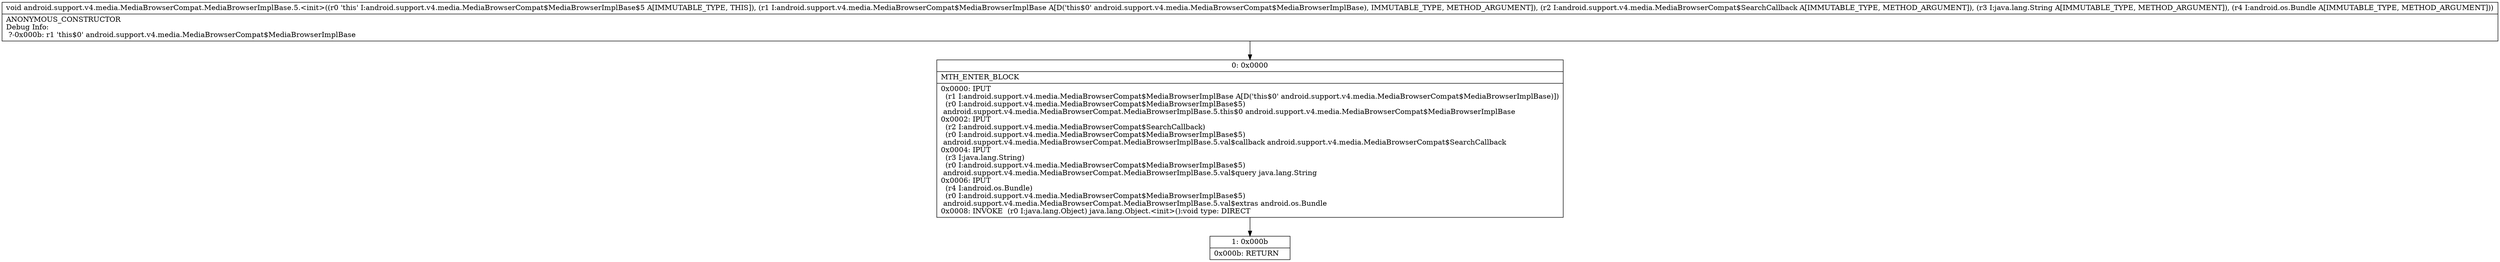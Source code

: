 digraph "CFG forandroid.support.v4.media.MediaBrowserCompat.MediaBrowserImplBase.5.\<init\>(Landroid\/support\/v4\/media\/MediaBrowserCompat$MediaBrowserImplBase;Landroid\/support\/v4\/media\/MediaBrowserCompat$SearchCallback;Ljava\/lang\/String;Landroid\/os\/Bundle;)V" {
Node_0 [shape=record,label="{0\:\ 0x0000|MTH_ENTER_BLOCK\l|0x0000: IPUT  \l  (r1 I:android.support.v4.media.MediaBrowserCompat$MediaBrowserImplBase A[D('this$0' android.support.v4.media.MediaBrowserCompat$MediaBrowserImplBase)])\l  (r0 I:android.support.v4.media.MediaBrowserCompat$MediaBrowserImplBase$5)\l android.support.v4.media.MediaBrowserCompat.MediaBrowserImplBase.5.this$0 android.support.v4.media.MediaBrowserCompat$MediaBrowserImplBase \l0x0002: IPUT  \l  (r2 I:android.support.v4.media.MediaBrowserCompat$SearchCallback)\l  (r0 I:android.support.v4.media.MediaBrowserCompat$MediaBrowserImplBase$5)\l android.support.v4.media.MediaBrowserCompat.MediaBrowserImplBase.5.val$callback android.support.v4.media.MediaBrowserCompat$SearchCallback \l0x0004: IPUT  \l  (r3 I:java.lang.String)\l  (r0 I:android.support.v4.media.MediaBrowserCompat$MediaBrowserImplBase$5)\l android.support.v4.media.MediaBrowserCompat.MediaBrowserImplBase.5.val$query java.lang.String \l0x0006: IPUT  \l  (r4 I:android.os.Bundle)\l  (r0 I:android.support.v4.media.MediaBrowserCompat$MediaBrowserImplBase$5)\l android.support.v4.media.MediaBrowserCompat.MediaBrowserImplBase.5.val$extras android.os.Bundle \l0x0008: INVOKE  (r0 I:java.lang.Object) java.lang.Object.\<init\>():void type: DIRECT \l}"];
Node_1 [shape=record,label="{1\:\ 0x000b|0x000b: RETURN   \l}"];
MethodNode[shape=record,label="{void android.support.v4.media.MediaBrowserCompat.MediaBrowserImplBase.5.\<init\>((r0 'this' I:android.support.v4.media.MediaBrowserCompat$MediaBrowserImplBase$5 A[IMMUTABLE_TYPE, THIS]), (r1 I:android.support.v4.media.MediaBrowserCompat$MediaBrowserImplBase A[D('this$0' android.support.v4.media.MediaBrowserCompat$MediaBrowserImplBase), IMMUTABLE_TYPE, METHOD_ARGUMENT]), (r2 I:android.support.v4.media.MediaBrowserCompat$SearchCallback A[IMMUTABLE_TYPE, METHOD_ARGUMENT]), (r3 I:java.lang.String A[IMMUTABLE_TYPE, METHOD_ARGUMENT]), (r4 I:android.os.Bundle A[IMMUTABLE_TYPE, METHOD_ARGUMENT]))  | ANONYMOUS_CONSTRUCTOR\lDebug Info:\l  ?\-0x000b: r1 'this$0' android.support.v4.media.MediaBrowserCompat$MediaBrowserImplBase\l}"];
MethodNode -> Node_0;
Node_0 -> Node_1;
}

